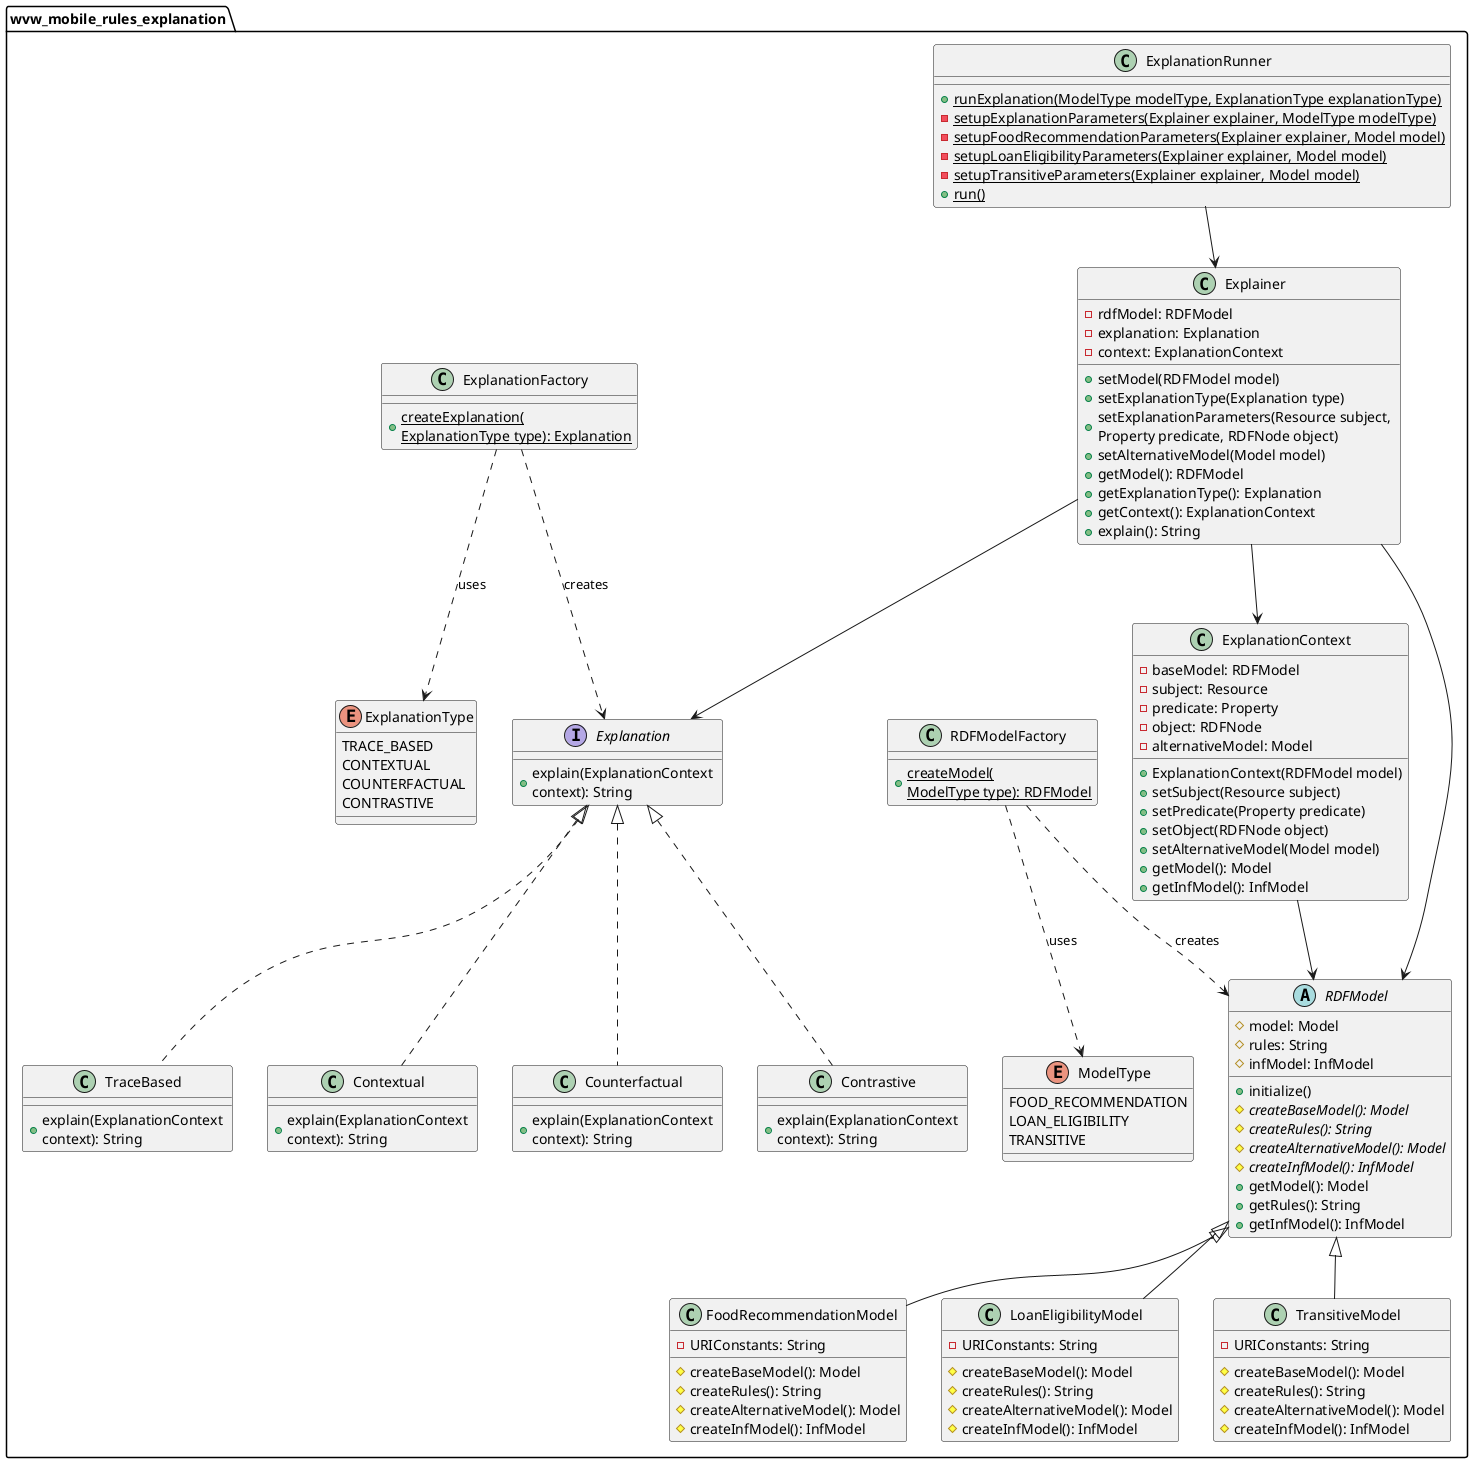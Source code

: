 @startuml Explanation System

package "wvw_mobile_rules_explanation" {
    ' Base Classes and Interfaces
    interface Explanation {
        + explain(ExplanationContext \ncontext): String
    }

    ' Enums
    enum ExplanationType {
        TRACE_BASED
        CONTEXTUAL
        COUNTERFACTUAL
        CONTRASTIVE
    }

    enum ModelType {
        FOOD_RECOMMENDATION
        LOAN_ELIGIBILITY
        TRANSITIVE
    }

    abstract class RDFModel {
        # model: Model
        # rules: String
        # infModel: InfModel
        + initialize()
        # {abstract} createBaseModel(): Model
        # {abstract} createRules(): String
        # {abstract} createAlternativeModel(): Model
        # {abstract} createInfModel(): InfModel
        + getModel(): Model
        + getRules(): String
        + getInfModel(): InfModel
    }

    ' Model Classes
    class FoodRecommendationModel extends RDFModel {
        ' - ATE_URI: String
        ' - WEIGHT_URI: String
        ' - USDA_URI: String
        - URIConstants: String
        # createBaseModel(): Model
        # createRules(): String
        # createAlternativeModel(): Model
        # createInfModel(): InfModel
    }

    class LoanEligibilityModel extends RDFModel {
        ' - INCOME_URI: String
        ' - DEBT_URI: String
        ' - CREDIT_SCORE_URI: String
        - URIConstants: String
        # createBaseModel(): Model
        # createRules(): String
        # createAlternativeModel(): Model
        # createInfModel(): InfModel
    }

    class TransitiveModel extends RDFModel {
        - URIConstants: String
        # createBaseModel(): Model
        # createRules(): String
        # createAlternativeModel(): Model
        # createInfModel(): InfModel
    }

    ' Explanation Types
    class TraceBased implements Explanation {
        + explain(ExplanationContext \ncontext): String
        ' - traceDerivation(InfModel inf, Model base, \nStatement stmt, int tabs): String
        ' - processMatch(Triple match, Model baseModel, \nInfModel infModel, int tabs): String
        ' - createMatchStatement(Triple match): Statement
        ' - tabOffset(int tabs): String
    }

    class Contextual implements Explanation {
        + explain(ExplanationContext \ncontext): String
        ' - getShallowContextualExplanation(\nExplanationContext context): String
        ' - getSimpleContextualExplanation(\nExplanationContext context): String
        ' - generateShallowTrace(Statement s, \nInfModel model): String
        ' - generateSimpleContextualExplanation(\nStatement s, InfModel model): String
    }

    class Counterfactual implements Explanation {
        + explain(ExplanationContext \ncontext): String
        ' - generateCounterfactualExplanation(Statement s, \nExplanationContext context): String
        ' - compareDerivations(RuleDerivation \nthisDerivation, RuleDerivation otherDerivation, \nExplanationContext context): String
        ' - handleMatchingConclusions(RuleDerivation \nderivation, ExplanationContext context): String
        ' - handleDifferentConclusions(RuleDerivation \nthisDerivation, RuleDerivation otherDerivation, \nExplanationContext context): String
    }

    class Contrastive implements Explanation {
        + explain(ExplanationContext \ncontext): String
    }

    ' Support Classes
    class ExplanationContext {
        - baseModel: RDFModel
        - subject: Resource
        - predicate: Property
        - object: RDFNode
        - alternativeModel: Model
        + ExplanationContext(RDFModel model)
        + setSubject(Resource subject)
        + setPredicate(Property predicate)
        + setObject(RDFNode object)
        + setAlternativeModel(Model model)
        + getModel(): Model
        + getInfModel(): InfModel
    }

    class Explainer {
        - rdfModel: RDFModel
        - explanation: Explanation
        - context: ExplanationContext
        + setModel(RDFModel model)
        + setExplanationType(Explanation type)
        + setExplanationParameters(Resource subject, \nProperty predicate, RDFNode object)
        + setAlternativeModel(Model model)
        + getModel(): RDFModel
        + getExplanationType(): Explanation
        + getContext(): ExplanationContext
        + explain(): String
    }

    class ExplanationRunner {
        ' - {static} TAG: String
        ' - {static} typeMapper: TypeMapper
        ' - {static} xsdDouble: RDFDatatype
        
        ' + {static} print(String message)
        + {static} runExplanation(ModelType modelType, ExplanationType explanationType)
        - {static} setupExplanationParameters(Explainer explainer, ModelType modelType)
        - {static} setupFoodRecommendationParameters(Explainer explainer, Model model)
        - {static} setupLoanEligibilityParameters(Explainer explainer, Model model)
        - {static} setupTransitiveParameters(Explainer explainer, Model model)
        + {static} run()
    }

    ' Factory Classes
    class RDFModelFactory {
        + {static} createModel(\nModelType type): RDFModel
    }

    class ExplanationFactory {
        + {static} createExplanation(\nExplanationType type): Explanation
    }

    ' Utility Classes
    ' class StatementUtils {
    '     + {static} generateStatement(Triple triple, Model model): Statement
    '     + {static} describeTriple(Triple triple): String
    '     + {static} describeStatement(Statement statement): String
    '     + {static} generateInfModel(Model baseModel, String rules): InfModel
    ' }

    ' class URIConstants {
    '     + {static} SCHEMA_URI: String
    '     + {static} RDF_URI: String
    '     + {static} EX_URI: String
    '     + {static} FOAF_URI: String
    ' }

    ' Relationships
    ExplanationRunner --> Explainer
    ' ExplanationRunner ..> ExplanationFactory
    ' ExplanationRunner ..> ModelType: uses
    ' ExplanationRunner ..> ExplanationType: uses
    ' ExplanationContext ..> StatementUtils: uses
    Explainer --> Explanation
    Explainer --> ExplanationContext
    Explainer --> RDFModel
    ExplanationContext --> RDFModel
    RDFModelFactory ..> RDFModel: creates
    ExplanationFactory ..> Explanation: creates
    RDFModelFactory ..> ModelType: uses
    ExplanationFactory ..> ExplanationType: uses
    ' TraceBased ..> StatementUtils: uses
    ' Contextual ..> StatementUtils: uses
    ' Counterfactual ..> StatementUtils: uses
    ' Contrastive ..> StatementUtils: uses
    ' RDFModel ..> StatementUtils: uses
    ' RDFModel ..> URIConstants: uses
    ' FoodRecommendationModel ..> URIConstants: uses
    ' LoanEligibilityModel ..> URIConstants: uses
    ' TransitiveModel ..> URIConstants: uses
}

@enduml